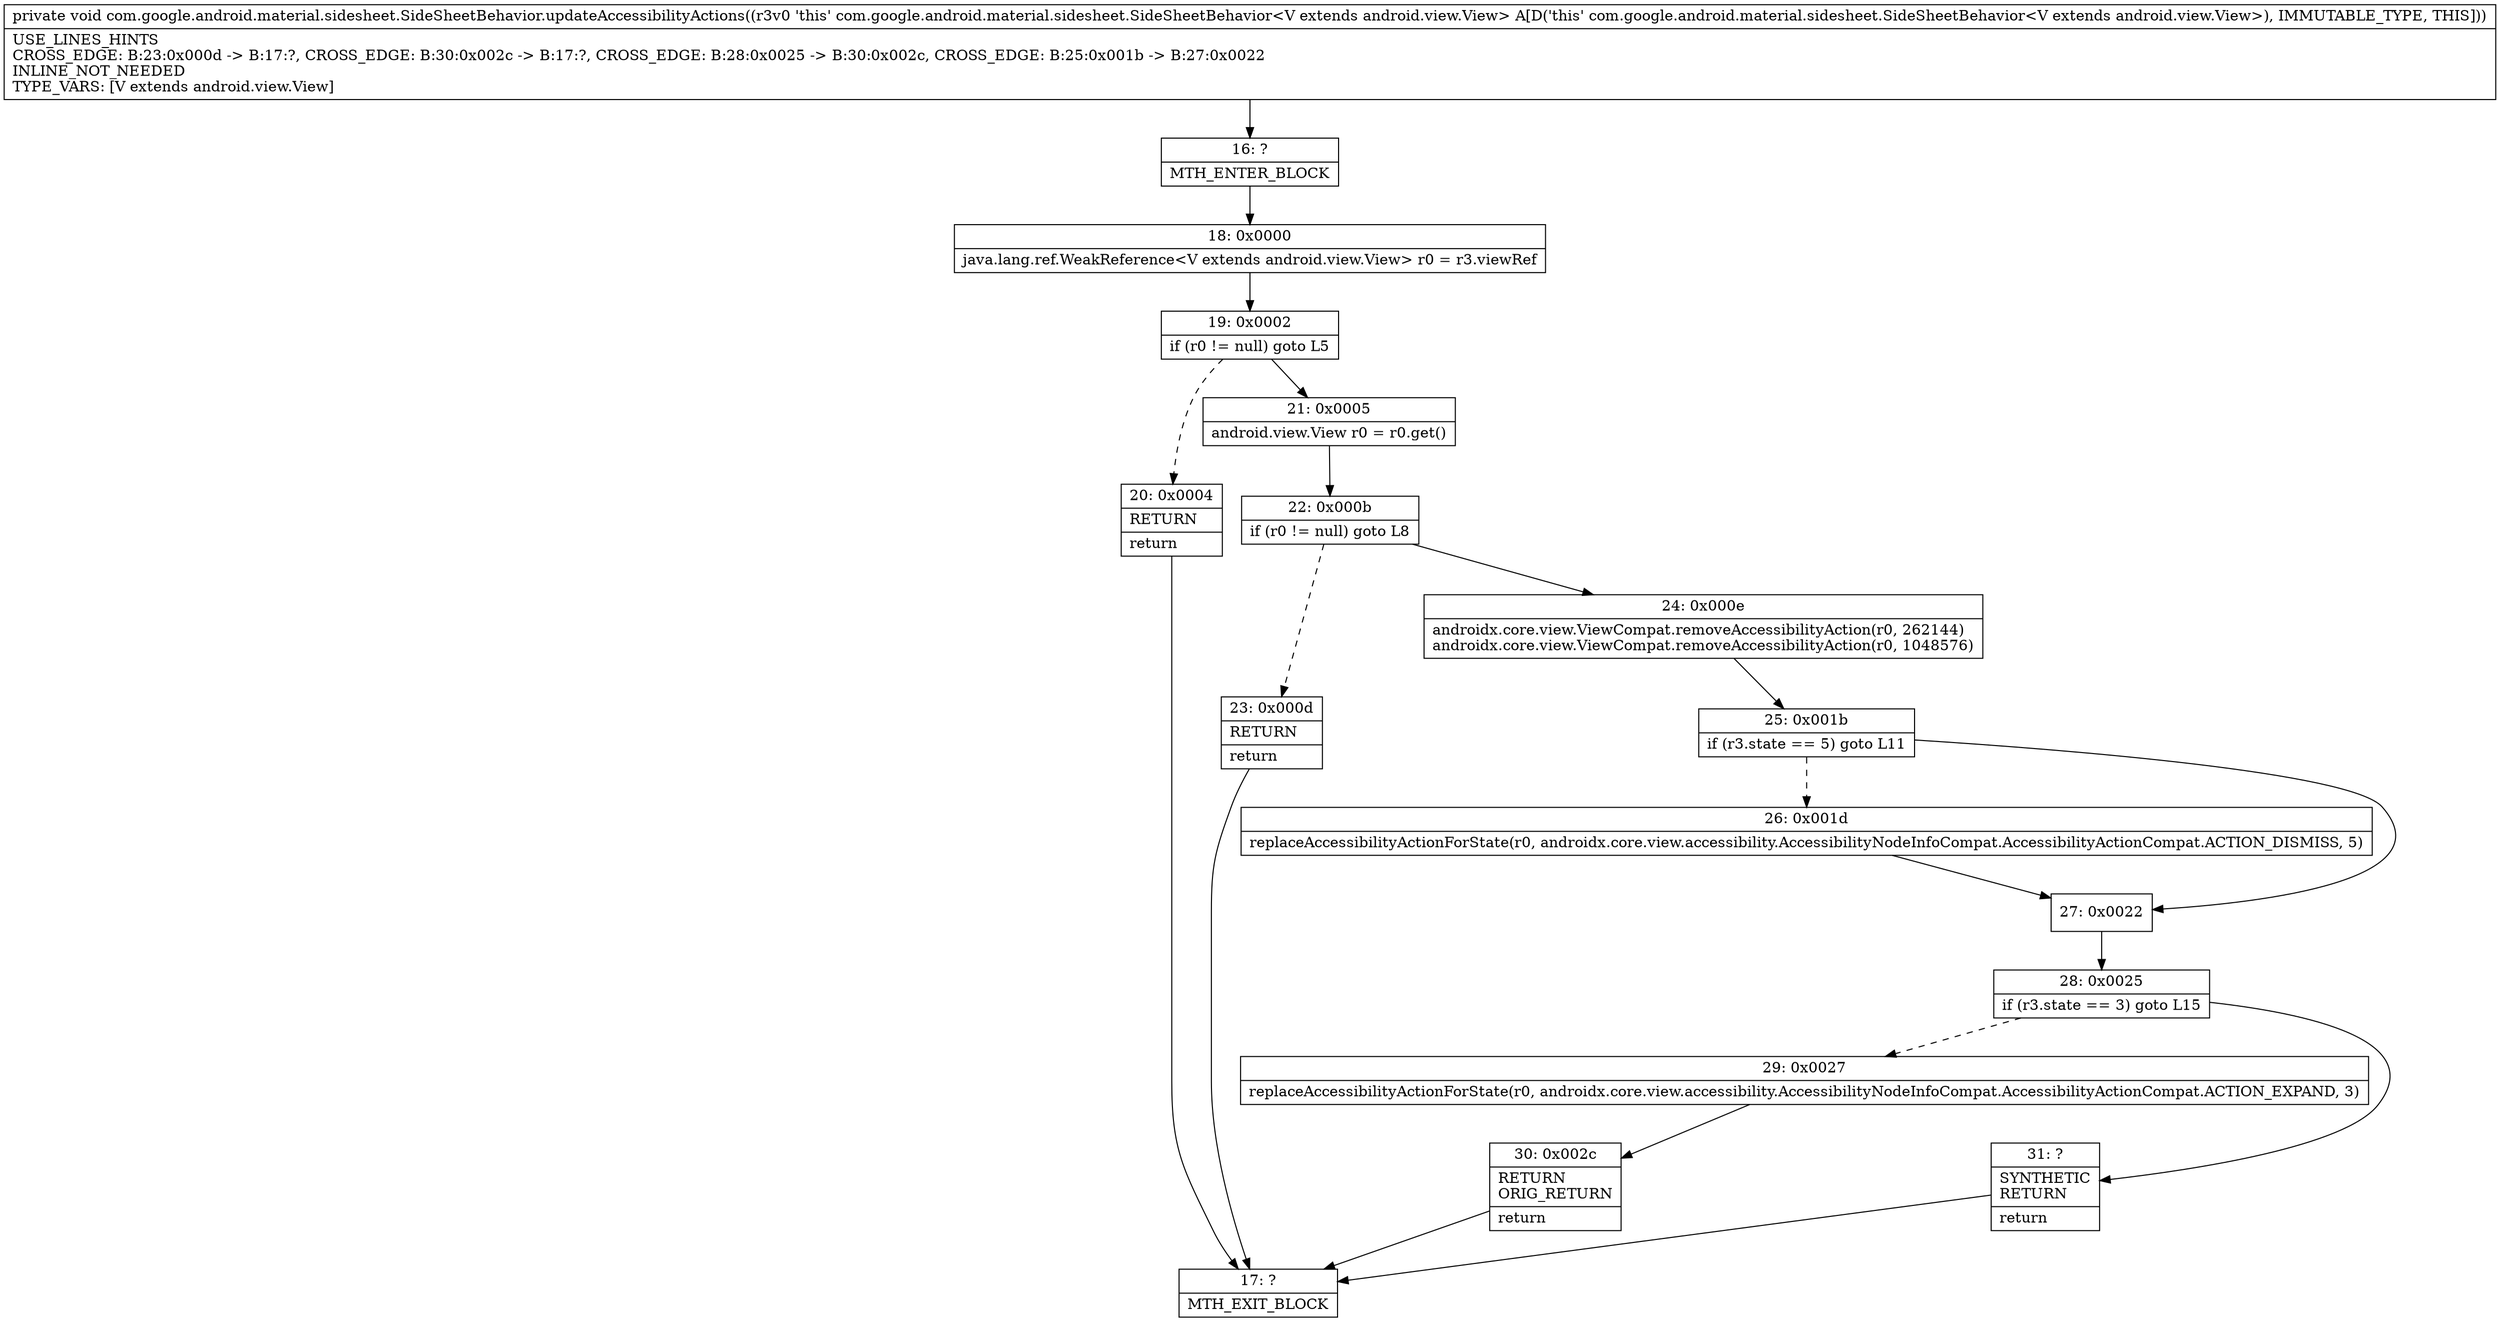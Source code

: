 digraph "CFG forcom.google.android.material.sidesheet.SideSheetBehavior.updateAccessibilityActions()V" {
Node_16 [shape=record,label="{16\:\ ?|MTH_ENTER_BLOCK\l}"];
Node_18 [shape=record,label="{18\:\ 0x0000|java.lang.ref.WeakReference\<V extends android.view.View\> r0 = r3.viewRef\l}"];
Node_19 [shape=record,label="{19\:\ 0x0002|if (r0 != null) goto L5\l}"];
Node_20 [shape=record,label="{20\:\ 0x0004|RETURN\l|return\l}"];
Node_17 [shape=record,label="{17\:\ ?|MTH_EXIT_BLOCK\l}"];
Node_21 [shape=record,label="{21\:\ 0x0005|android.view.View r0 = r0.get()\l}"];
Node_22 [shape=record,label="{22\:\ 0x000b|if (r0 != null) goto L8\l}"];
Node_23 [shape=record,label="{23\:\ 0x000d|RETURN\l|return\l}"];
Node_24 [shape=record,label="{24\:\ 0x000e|androidx.core.view.ViewCompat.removeAccessibilityAction(r0, 262144)\landroidx.core.view.ViewCompat.removeAccessibilityAction(r0, 1048576)\l}"];
Node_25 [shape=record,label="{25\:\ 0x001b|if (r3.state == 5) goto L11\l}"];
Node_26 [shape=record,label="{26\:\ 0x001d|replaceAccessibilityActionForState(r0, androidx.core.view.accessibility.AccessibilityNodeInfoCompat.AccessibilityActionCompat.ACTION_DISMISS, 5)\l}"];
Node_27 [shape=record,label="{27\:\ 0x0022}"];
Node_28 [shape=record,label="{28\:\ 0x0025|if (r3.state == 3) goto L15\l}"];
Node_29 [shape=record,label="{29\:\ 0x0027|replaceAccessibilityActionForState(r0, androidx.core.view.accessibility.AccessibilityNodeInfoCompat.AccessibilityActionCompat.ACTION_EXPAND, 3)\l}"];
Node_30 [shape=record,label="{30\:\ 0x002c|RETURN\lORIG_RETURN\l|return\l}"];
Node_31 [shape=record,label="{31\:\ ?|SYNTHETIC\lRETURN\l|return\l}"];
MethodNode[shape=record,label="{private void com.google.android.material.sidesheet.SideSheetBehavior.updateAccessibilityActions((r3v0 'this' com.google.android.material.sidesheet.SideSheetBehavior\<V extends android.view.View\> A[D('this' com.google.android.material.sidesheet.SideSheetBehavior\<V extends android.view.View\>), IMMUTABLE_TYPE, THIS]))  | USE_LINES_HINTS\lCROSS_EDGE: B:23:0x000d \-\> B:17:?, CROSS_EDGE: B:30:0x002c \-\> B:17:?, CROSS_EDGE: B:28:0x0025 \-\> B:30:0x002c, CROSS_EDGE: B:25:0x001b \-\> B:27:0x0022\lINLINE_NOT_NEEDED\lTYPE_VARS: [V extends android.view.View]\l}"];
MethodNode -> Node_16;Node_16 -> Node_18;
Node_18 -> Node_19;
Node_19 -> Node_20[style=dashed];
Node_19 -> Node_21;
Node_20 -> Node_17;
Node_21 -> Node_22;
Node_22 -> Node_23[style=dashed];
Node_22 -> Node_24;
Node_23 -> Node_17;
Node_24 -> Node_25;
Node_25 -> Node_26[style=dashed];
Node_25 -> Node_27;
Node_26 -> Node_27;
Node_27 -> Node_28;
Node_28 -> Node_29[style=dashed];
Node_28 -> Node_31;
Node_29 -> Node_30;
Node_30 -> Node_17;
Node_31 -> Node_17;
}

